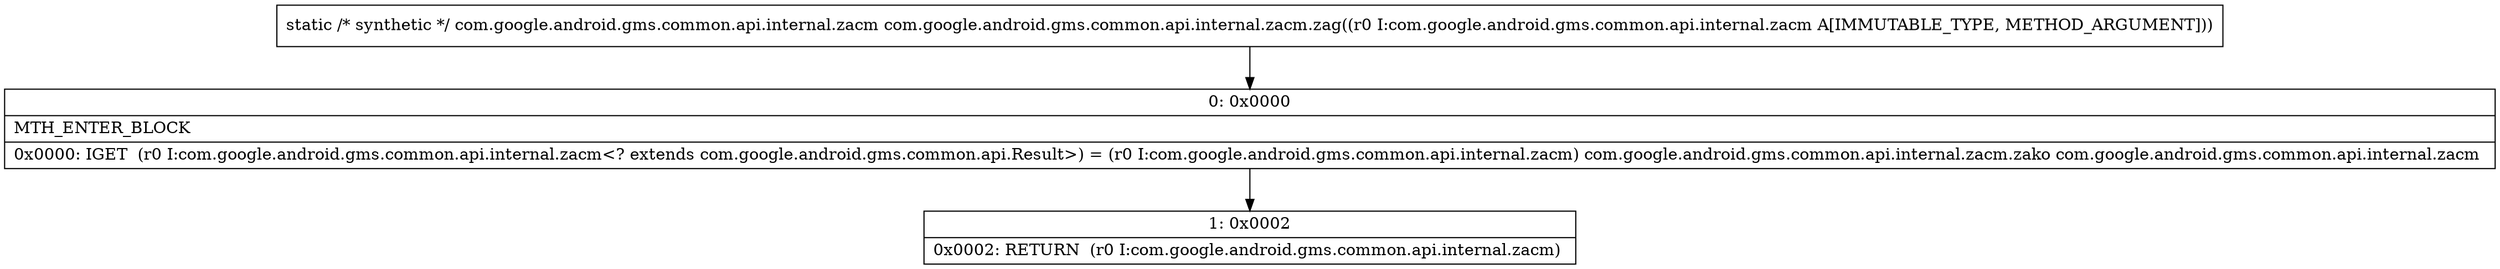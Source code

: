 digraph "CFG forcom.google.android.gms.common.api.internal.zacm.zag(Lcom\/google\/android\/gms\/common\/api\/internal\/zacm;)Lcom\/google\/android\/gms\/common\/api\/internal\/zacm;" {
Node_0 [shape=record,label="{0\:\ 0x0000|MTH_ENTER_BLOCK\l|0x0000: IGET  (r0 I:com.google.android.gms.common.api.internal.zacm\<? extends com.google.android.gms.common.api.Result\>) = (r0 I:com.google.android.gms.common.api.internal.zacm) com.google.android.gms.common.api.internal.zacm.zako com.google.android.gms.common.api.internal.zacm \l}"];
Node_1 [shape=record,label="{1\:\ 0x0002|0x0002: RETURN  (r0 I:com.google.android.gms.common.api.internal.zacm) \l}"];
MethodNode[shape=record,label="{static \/* synthetic *\/ com.google.android.gms.common.api.internal.zacm com.google.android.gms.common.api.internal.zacm.zag((r0 I:com.google.android.gms.common.api.internal.zacm A[IMMUTABLE_TYPE, METHOD_ARGUMENT])) }"];
MethodNode -> Node_0;
Node_0 -> Node_1;
}

